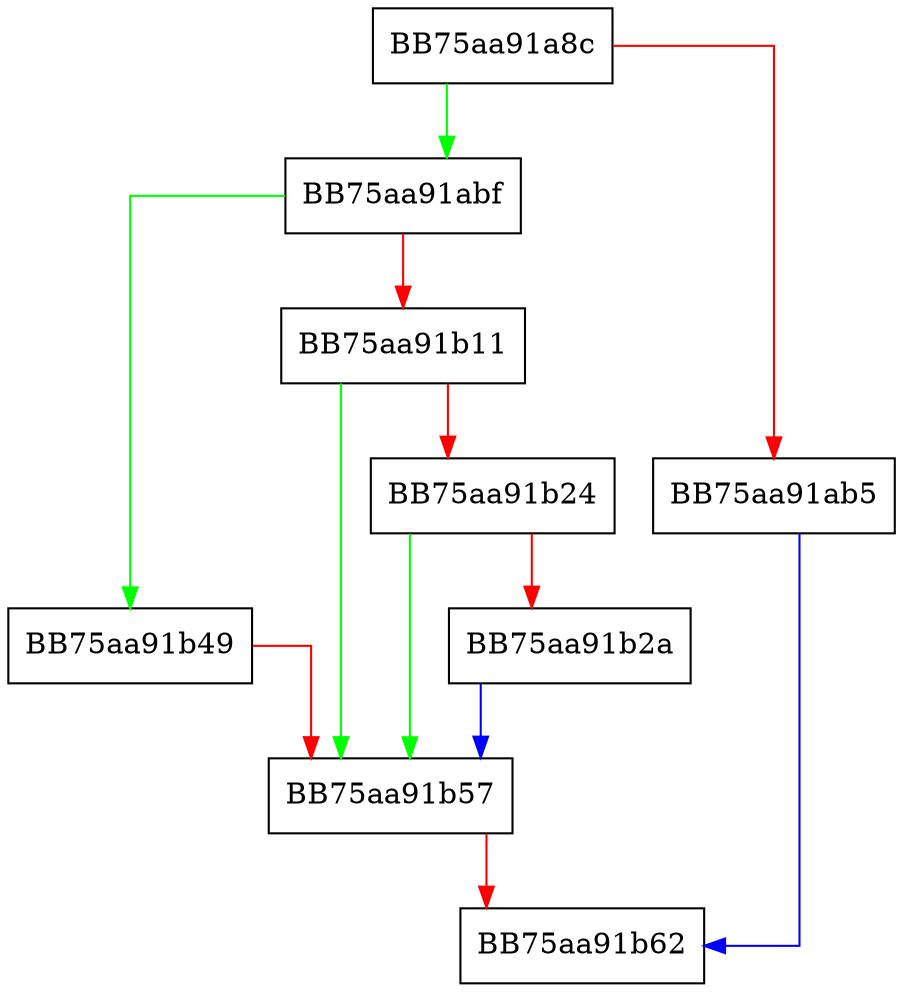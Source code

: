 digraph Remove {
  node [shape="box"];
  graph [splines=ortho];
  BB75aa91a8c -> BB75aa91abf [color="green"];
  BB75aa91a8c -> BB75aa91ab5 [color="red"];
  BB75aa91ab5 -> BB75aa91b62 [color="blue"];
  BB75aa91abf -> BB75aa91b49 [color="green"];
  BB75aa91abf -> BB75aa91b11 [color="red"];
  BB75aa91b11 -> BB75aa91b57 [color="green"];
  BB75aa91b11 -> BB75aa91b24 [color="red"];
  BB75aa91b24 -> BB75aa91b57 [color="green"];
  BB75aa91b24 -> BB75aa91b2a [color="red"];
  BB75aa91b2a -> BB75aa91b57 [color="blue"];
  BB75aa91b49 -> BB75aa91b57 [color="red"];
  BB75aa91b57 -> BB75aa91b62 [color="red"];
}